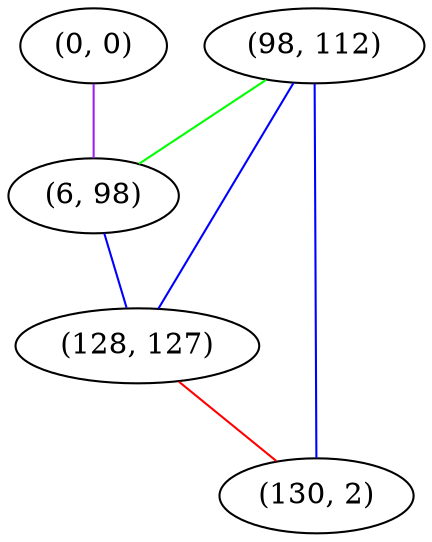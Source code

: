 graph "" {
"(0, 0)";
"(98, 112)";
"(6, 98)";
"(128, 127)";
"(130, 2)";
"(0, 0)" -- "(6, 98)"  [color=purple, key=0, weight=4];
"(98, 112)" -- "(6, 98)"  [color=green, key=0, weight=2];
"(98, 112)" -- "(128, 127)"  [color=blue, key=0, weight=3];
"(98, 112)" -- "(130, 2)"  [color=blue, key=0, weight=3];
"(6, 98)" -- "(128, 127)"  [color=blue, key=0, weight=3];
"(128, 127)" -- "(130, 2)"  [color=red, key=0, weight=1];
}
